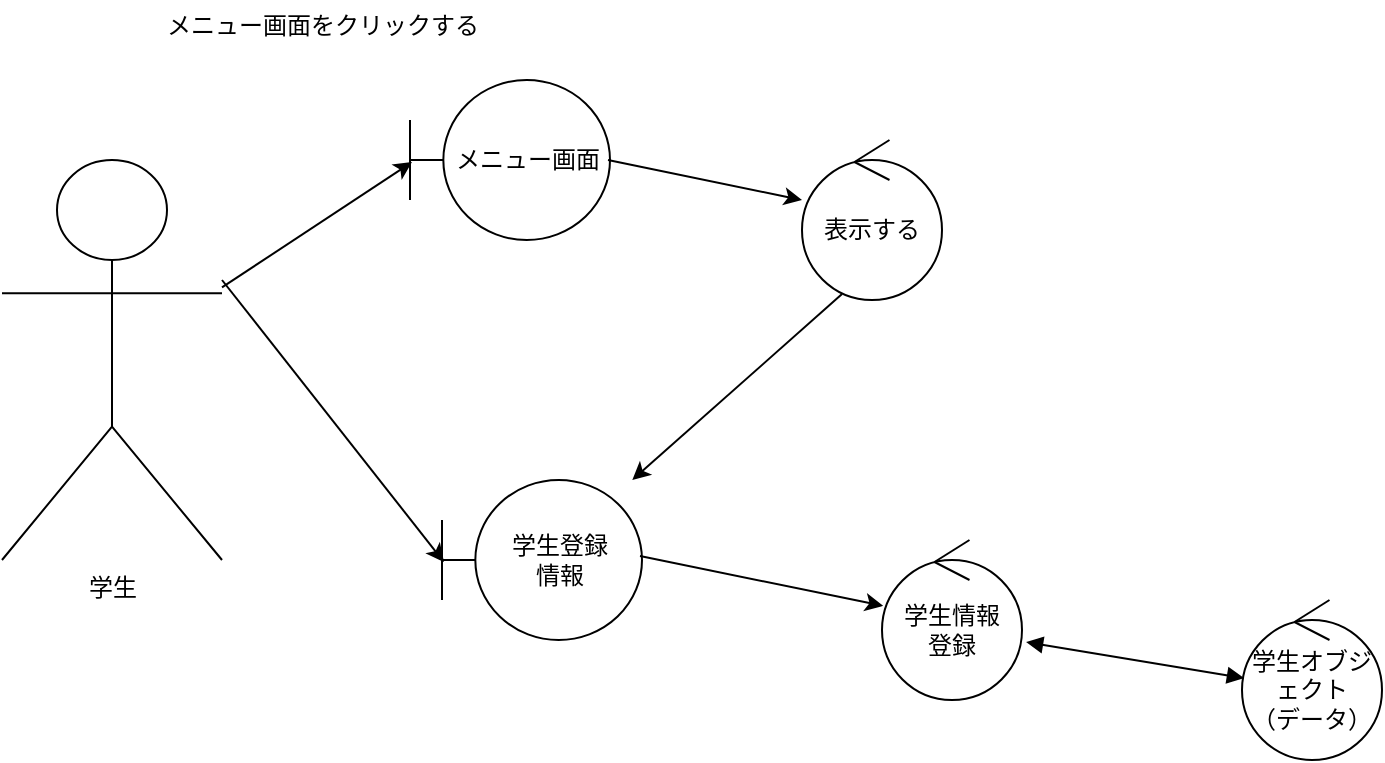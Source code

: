 <mxfile version="24.7.17">
  <diagram name="ページ1" id="hwyp0FKdLcq2yTs6hpwU">
    <mxGraphModel dx="864" dy="460" grid="1" gridSize="10" guides="1" tooltips="1" connect="1" arrows="1" fold="1" page="1" pageScale="1" pageWidth="827" pageHeight="1169" math="0" shadow="0">
      <root>
        <mxCell id="0" />
        <mxCell id="1" parent="0" />
        <mxCell id="j5LDRW816yrJYmYnJ2Un-1" value="学生" style="shape=umlActor;verticalLabelPosition=bottom;verticalAlign=top;html=1;outlineConnect=0;" vertex="1" parent="1">
          <mxGeometry x="110" y="220" width="110" height="200" as="geometry" />
        </mxCell>
        <mxCell id="j5LDRW816yrJYmYnJ2Un-2" value="" style="endArrow=classic;html=1;rounded=0;entryX=0.01;entryY=0.513;entryDx=0;entryDy=0;entryPerimeter=0;" edge="1" parent="1" source="j5LDRW816yrJYmYnJ2Un-1" target="j5LDRW816yrJYmYnJ2Un-3">
          <mxGeometry width="50" height="50" relative="1" as="geometry">
            <mxPoint x="390" y="270" as="sourcePoint" />
            <mxPoint x="350" y="200" as="targetPoint" />
          </mxGeometry>
        </mxCell>
        <mxCell id="j5LDRW816yrJYmYnJ2Un-3" value="メニュー画面" style="shape=umlBoundary;whiteSpace=wrap;html=1;" vertex="1" parent="1">
          <mxGeometry x="314" y="180" width="100" height="80" as="geometry" />
        </mxCell>
        <mxCell id="j5LDRW816yrJYmYnJ2Un-4" value="メニュー画面をクリックする&lt;div&gt;&lt;br&gt;&lt;/div&gt;" style="text;html=1;align=center;verticalAlign=middle;resizable=0;points=[];autosize=1;strokeColor=none;fillColor=none;" vertex="1" parent="1">
          <mxGeometry x="180" y="140" width="180" height="40" as="geometry" />
        </mxCell>
        <mxCell id="j5LDRW816yrJYmYnJ2Un-6" value="" style="endArrow=classic;html=1;rounded=0;exitX=0.99;exitY=0.5;exitDx=0;exitDy=0;exitPerimeter=0;entryX=0;entryY=0.375;entryDx=0;entryDy=0;entryPerimeter=0;" edge="1" parent="1" source="j5LDRW816yrJYmYnJ2Un-3" target="j5LDRW816yrJYmYnJ2Un-8">
          <mxGeometry width="50" height="50" relative="1" as="geometry">
            <mxPoint x="230" y="294" as="sourcePoint" />
            <mxPoint x="480.681" y="232.651" as="targetPoint" />
          </mxGeometry>
        </mxCell>
        <mxCell id="j5LDRW816yrJYmYnJ2Un-8" value="表示する" style="ellipse;shape=umlControl;whiteSpace=wrap;html=1;" vertex="1" parent="1">
          <mxGeometry x="510" y="210" width="70" height="80" as="geometry" />
        </mxCell>
        <mxCell id="j5LDRW816yrJYmYnJ2Un-9" value="学生登録&lt;div&gt;情報&lt;/div&gt;" style="shape=umlBoundary;whiteSpace=wrap;html=1;" vertex="1" parent="1">
          <mxGeometry x="330" y="380" width="100" height="80" as="geometry" />
        </mxCell>
        <mxCell id="j5LDRW816yrJYmYnJ2Un-10" value="" style="endArrow=classic;html=1;rounded=0;entryX=0.01;entryY=0.513;entryDx=0;entryDy=0;entryPerimeter=0;" edge="1" parent="1" target="j5LDRW816yrJYmYnJ2Un-9">
          <mxGeometry width="50" height="50" relative="1" as="geometry">
            <mxPoint x="220" y="280" as="sourcePoint" />
            <mxPoint x="335" y="241" as="targetPoint" />
          </mxGeometry>
        </mxCell>
        <mxCell id="j5LDRW816yrJYmYnJ2Un-11" value="" style="endArrow=classic;html=1;rounded=0;exitX=0.99;exitY=0.475;exitDx=0;exitDy=0;exitPerimeter=0;" edge="1" parent="1" source="j5LDRW816yrJYmYnJ2Un-9" target="j5LDRW816yrJYmYnJ2Un-12">
          <mxGeometry width="50" height="50" relative="1" as="geometry">
            <mxPoint x="250" y="314" as="sourcePoint" />
            <mxPoint x="530" y="460" as="targetPoint" />
          </mxGeometry>
        </mxCell>
        <mxCell id="j5LDRW816yrJYmYnJ2Un-12" value="学生情報&lt;div&gt;登録&lt;/div&gt;" style="ellipse;shape=umlControl;whiteSpace=wrap;html=1;" vertex="1" parent="1">
          <mxGeometry x="550" y="410" width="70" height="80" as="geometry" />
        </mxCell>
        <mxCell id="j5LDRW816yrJYmYnJ2Un-13" value="" style="endArrow=classic;html=1;rounded=0;exitX=0.286;exitY=0.963;exitDx=0;exitDy=0;exitPerimeter=0;" edge="1" parent="1" source="j5LDRW816yrJYmYnJ2Un-8" target="j5LDRW816yrJYmYnJ2Un-9">
          <mxGeometry width="50" height="50" relative="1" as="geometry">
            <mxPoint x="260" y="324" as="sourcePoint" />
            <mxPoint x="355" y="261" as="targetPoint" />
          </mxGeometry>
        </mxCell>
        <mxCell id="j5LDRW816yrJYmYnJ2Un-14" value="学生&lt;span style=&quot;background-color: initial;&quot;&gt;オブジェクト&lt;/span&gt;&lt;div&gt;&lt;div&gt;（データ）&lt;/div&gt;&lt;/div&gt;" style="ellipse;shape=umlControl;whiteSpace=wrap;html=1;" vertex="1" parent="1">
          <mxGeometry x="730" y="440" width="70" height="80" as="geometry" />
        </mxCell>
        <mxCell id="j5LDRW816yrJYmYnJ2Un-15" value="" style="endArrow=block;startArrow=block;endFill=1;startFill=1;html=1;rounded=0;exitX=1.029;exitY=0.638;exitDx=0;exitDy=0;exitPerimeter=0;entryX=0.014;entryY=0.488;entryDx=0;entryDy=0;entryPerimeter=0;" edge="1" parent="1" source="j5LDRW816yrJYmYnJ2Un-12" target="j5LDRW816yrJYmYnJ2Un-14">
          <mxGeometry width="160" relative="1" as="geometry">
            <mxPoint x="380" y="460" as="sourcePoint" />
            <mxPoint x="540" y="460" as="targetPoint" />
          </mxGeometry>
        </mxCell>
      </root>
    </mxGraphModel>
  </diagram>
</mxfile>
